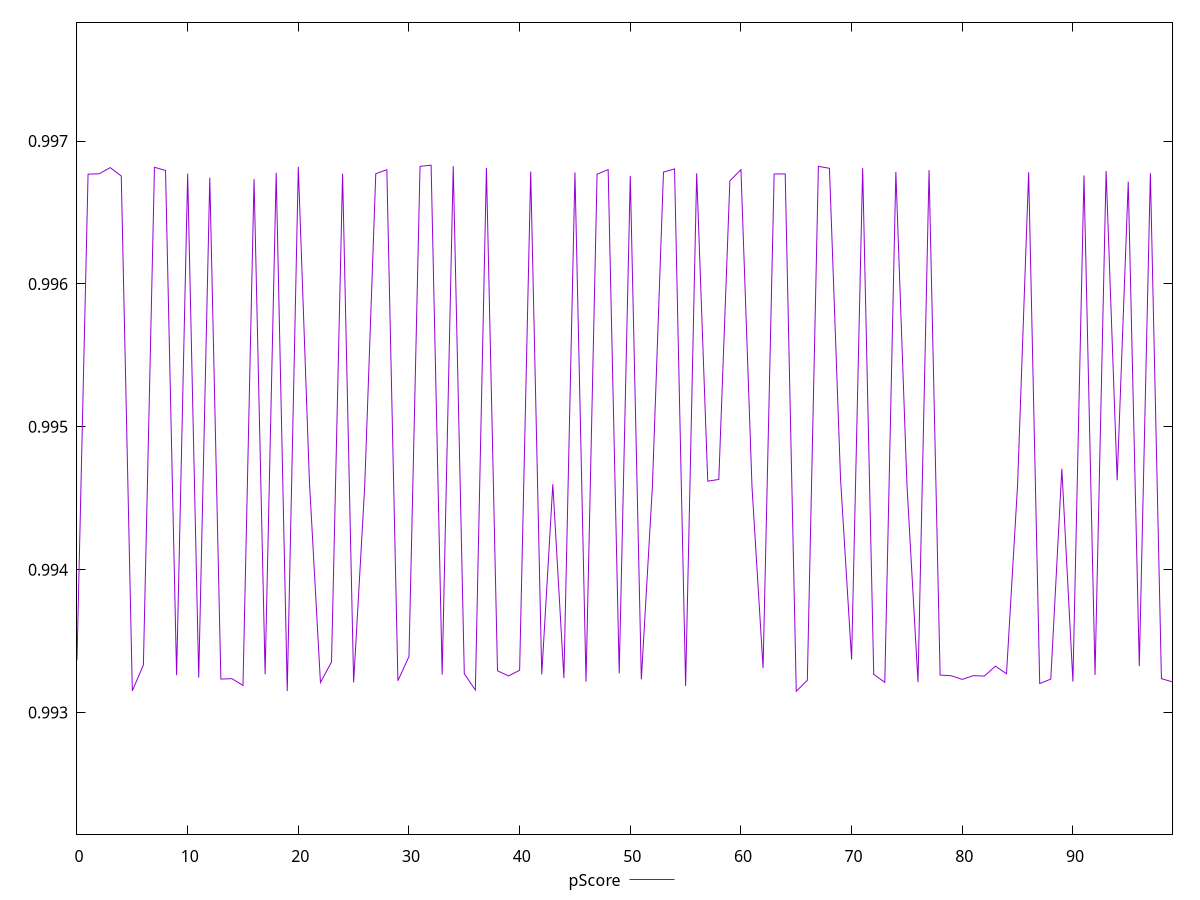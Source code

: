 reset

$pScore <<EOF
0 0.9933671236041064
1 0.9967687909817889
2 0.9967712963808075
3 0.9968146179850577
4 0.9967559563117105
5 0.9931520178745659
6 0.9933337174904874
7 0.9968168149150931
8 0.9967946552838143
9 0.9932616136801642
10 0.9967725715091729
11 0.9932448625364116
12 0.9967439624709211
13 0.9932346181233491
14 0.9932373336899281
15 0.9931902536878863
16 0.9967341656530928
17 0.9932677828198644
18 0.9967791617215518
19 0.9931506250444456
20 0.9968199843698189
21 0.9946249546293716
22 0.9932106919933531
23 0.9933543177482265
24 0.9967716801075692
25 0.9932111065437189
26 0.9945831196051507
27 0.9967721625899791
28 0.9968000113531859
29 0.9932228854474368
30 0.9933926540596423
31 0.9968230311429425
32 0.9968317041437396
33 0.9932659219783003
34 0.9968244430709621
35 0.9932716803437818
36 0.9931578169952953
37 0.9968128751022447
38 0.9932925807455079
39 0.9932564832572549
40 0.9932966885673333
41 0.9967866968048219
42 0.9932670442318328
43 0.9945983074238953
44 0.9932421550527584
45 0.9967810879941721
46 0.9932167145477389
47 0.9967685610561243
48 0.9968005865334251
49 0.993274250604933
50 0.996756800225282
51 0.9932325819229206
52 0.9945856143990672
53 0.9967829492412579
54 0.996805684461108
55 0.993185665744112
56 0.9967742067998324
57 0.9946199169412984
58 0.994631774795357
59 0.9967218376429128
60 0.9968003719910814
61 0.9945797375253175
62 0.9933116512989806
63 0.9967698484827999
64 0.9967705495097148
65 0.9931492519276602
66 0.9932258068931807
67 0.9968233739530654
68 0.9968097766593298
69 0.9946372033660599
70 0.9933715438947
71 0.9968109402615524
72 0.993267831008011
73 0.9932113716881451
74 0.9967841842811331
75 0.994597689899711
76 0.993212743790959
77 0.9967969606968992
78 0.9932627079132379
79 0.9932579935379962
80 0.9932322660405787
81 0.9932586501489906
82 0.993255548809663
83 0.9933251064589496
84 0.9932716508529547
85 0.9945924237607414
86 0.9967821356174315
87 0.9932031735160387
88 0.9932344355445246
89 0.9947058217766451
90 0.9932170902741186
91 0.996759741114543
92 0.9932637902127546
93 0.9967908757543464
94 0.9946260496888933
95 0.9967160213732733
96 0.9933246177340038
97 0.9967759539486605
98 0.9932371521502485
99 0.9932151927034443
EOF

set key outside below
set xrange [0:99]
set yrange [0.9921492519276602:0.9978317041437396]
set trange [0.9921492519276602:0.9978317041437396]
set terminal svg size 640, 500 enhanced background rgb 'white'
set output "reprap/first-cpu-idle/samples/pages+cached+noadtech/pScore/values.svg"

plot $pScore title "pScore" with line

reset
